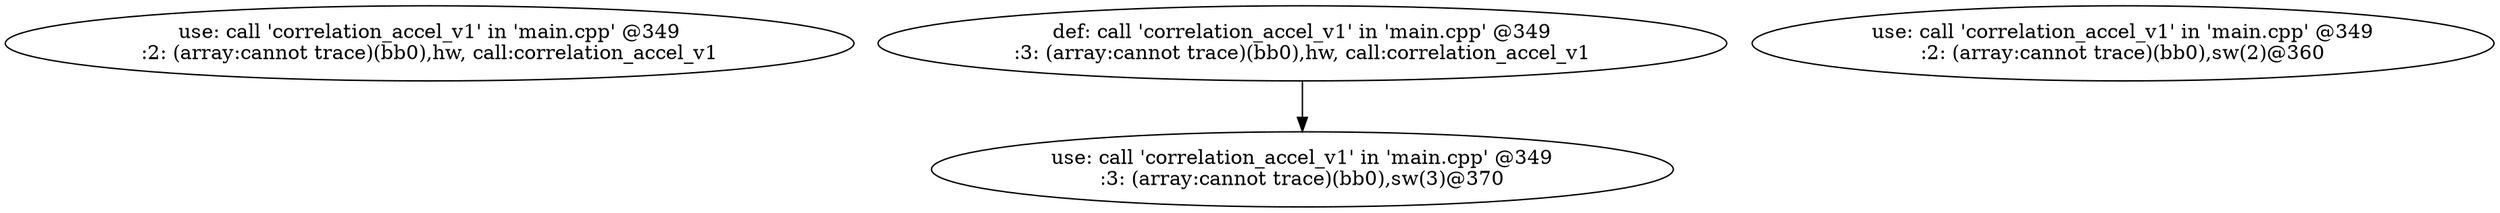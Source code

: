 digraph defuse_graph {
v0 [label = "use: call 'correlation_accel_v1' in 'main.cpp' @349\n:2: (array:cannot trace)(bb0),hw, call:correlation_accel_v1"];
v1 [label = "def: call 'correlation_accel_v1' in 'main.cpp' @349\n:3: (array:cannot trace)(bb0),hw, call:correlation_accel_v1"];
v2 [label = "use: call 'correlation_accel_v1' in 'main.cpp' @349\n:2: (array:cannot trace)(bb0),sw(2)@360"];
v3 [label = "use: call 'correlation_accel_v1' in 'main.cpp' @349\n:3: (array:cannot trace)(bb0),sw(3)@370"];
v1 -> v3;
}
